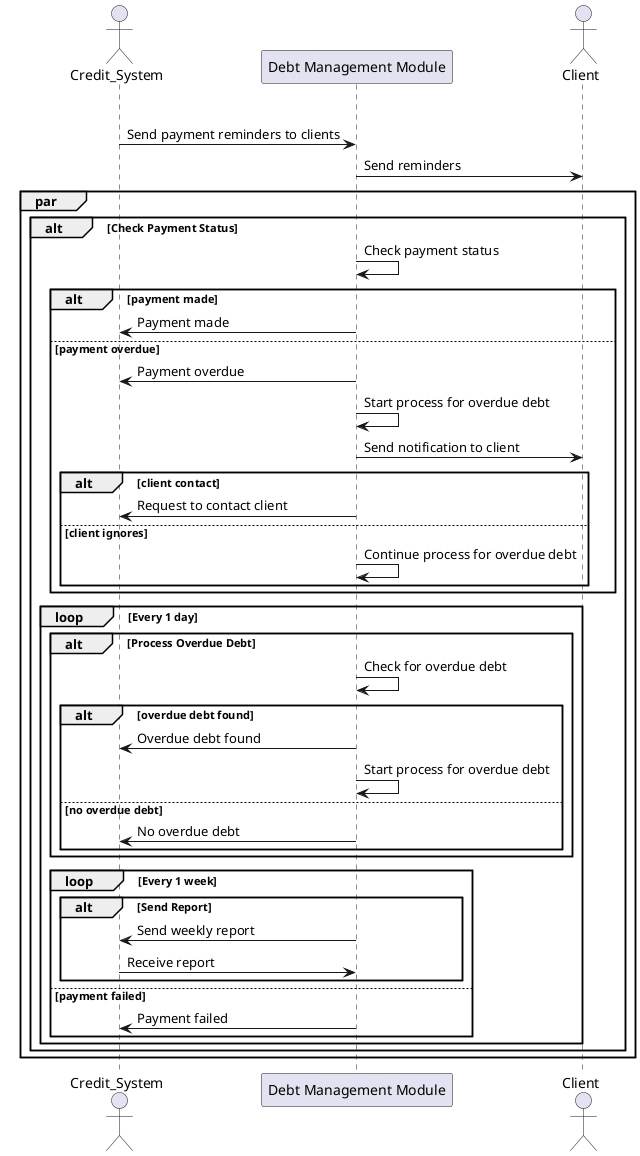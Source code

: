 @startuml 72
actor Credit_System as CS
participant "Debt Management Module" as DMM
actor Client as C
alt Send Payment Reminders
CS -> DMM : Send payment reminders to clients
DMM -> C : Send reminders
par
alt Check Payment Status
DMM -> DMM : Check payment status
alt payment made
DMM -> CS : Payment made
else payment overdue
DMM -> CS : Payment overdue
DMM -> DMM : Start process for overdue debt
DMM -> C : Send notification to client
alt client contact
DMM -> CS : Request to contact client
else client ignores
DMM -> DMM : Continue process for overdue debt
end
end
loop Every 1 day
alt Process Overdue Debt

DMM -> DMM : Check for overdue debt
alt overdue debt found
    DMM -> CS : Overdue debt found
    DMM -> DMM : Start process for overdue debt
  else no overdue debt
    DMM -> CS : No overdue debt
end
end
loop Every 1 week
alt Send Report
DMM -> CS : Send weekly report
CS -> DMM : Receive report
end
else payment failed
DMM -> CS : Payment failed
end
end
end
end
@enduml